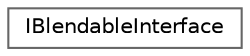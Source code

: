 digraph "Graphical Class Hierarchy"
{
 // INTERACTIVE_SVG=YES
 // LATEX_PDF_SIZE
  bgcolor="transparent";
  edge [fontname=Helvetica,fontsize=10,labelfontname=Helvetica,labelfontsize=10];
  node [fontname=Helvetica,fontsize=10,shape=box,height=0.2,width=0.4];
  rankdir="LR";
  Node0 [id="Node000000",label="IBlendableInterface",height=0.2,width=0.4,color="grey40", fillcolor="white", style="filled",URL="$dc/dd3/classIBlendableInterface.html",tooltip="Where to place a post process material in the post processing chain."];
}
